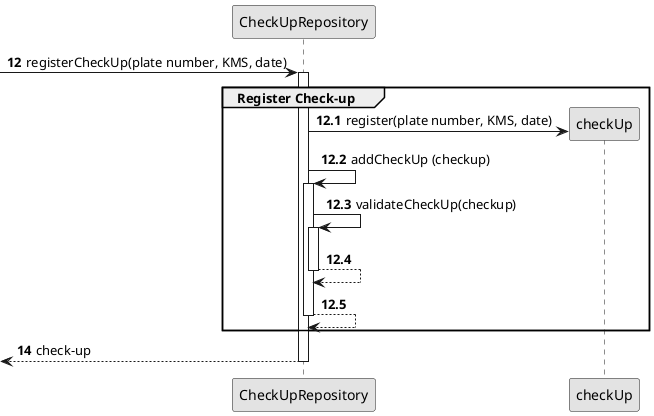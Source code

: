 @startuml
skinparam monochrome true
skinparam packageStyle rectangle
skinparam shadowing false

participant "CheckUpRepository" as CHECKUPS
participant "checkUp" as CHECKUP

autonumber 12
-> CHECKUPS: registerCheckUp(plate number, KMS, date)

autonumber 12.1
activate CHECKUPS
    group Register Check-up

        CHECKUPS -> CHECKUP**: register(plate number, KMS, date)
        CHECKUPS -> CHECKUPS: addCheckUp (checkup)

        activate CHECKUPS
            CHECKUPS -> CHECKUPS: validateCheckUp(checkup)
            activate CHECKUPS
                CHECKUPS --> CHECKUPS
            deactivate CHECKUPS

            CHECKUPS --> CHECKUPS
        deactivate CHECKUPS
    end

    autonumber 14
    <-- CHECKUPS : check-up
deactivate CHECKUPS


@enduml